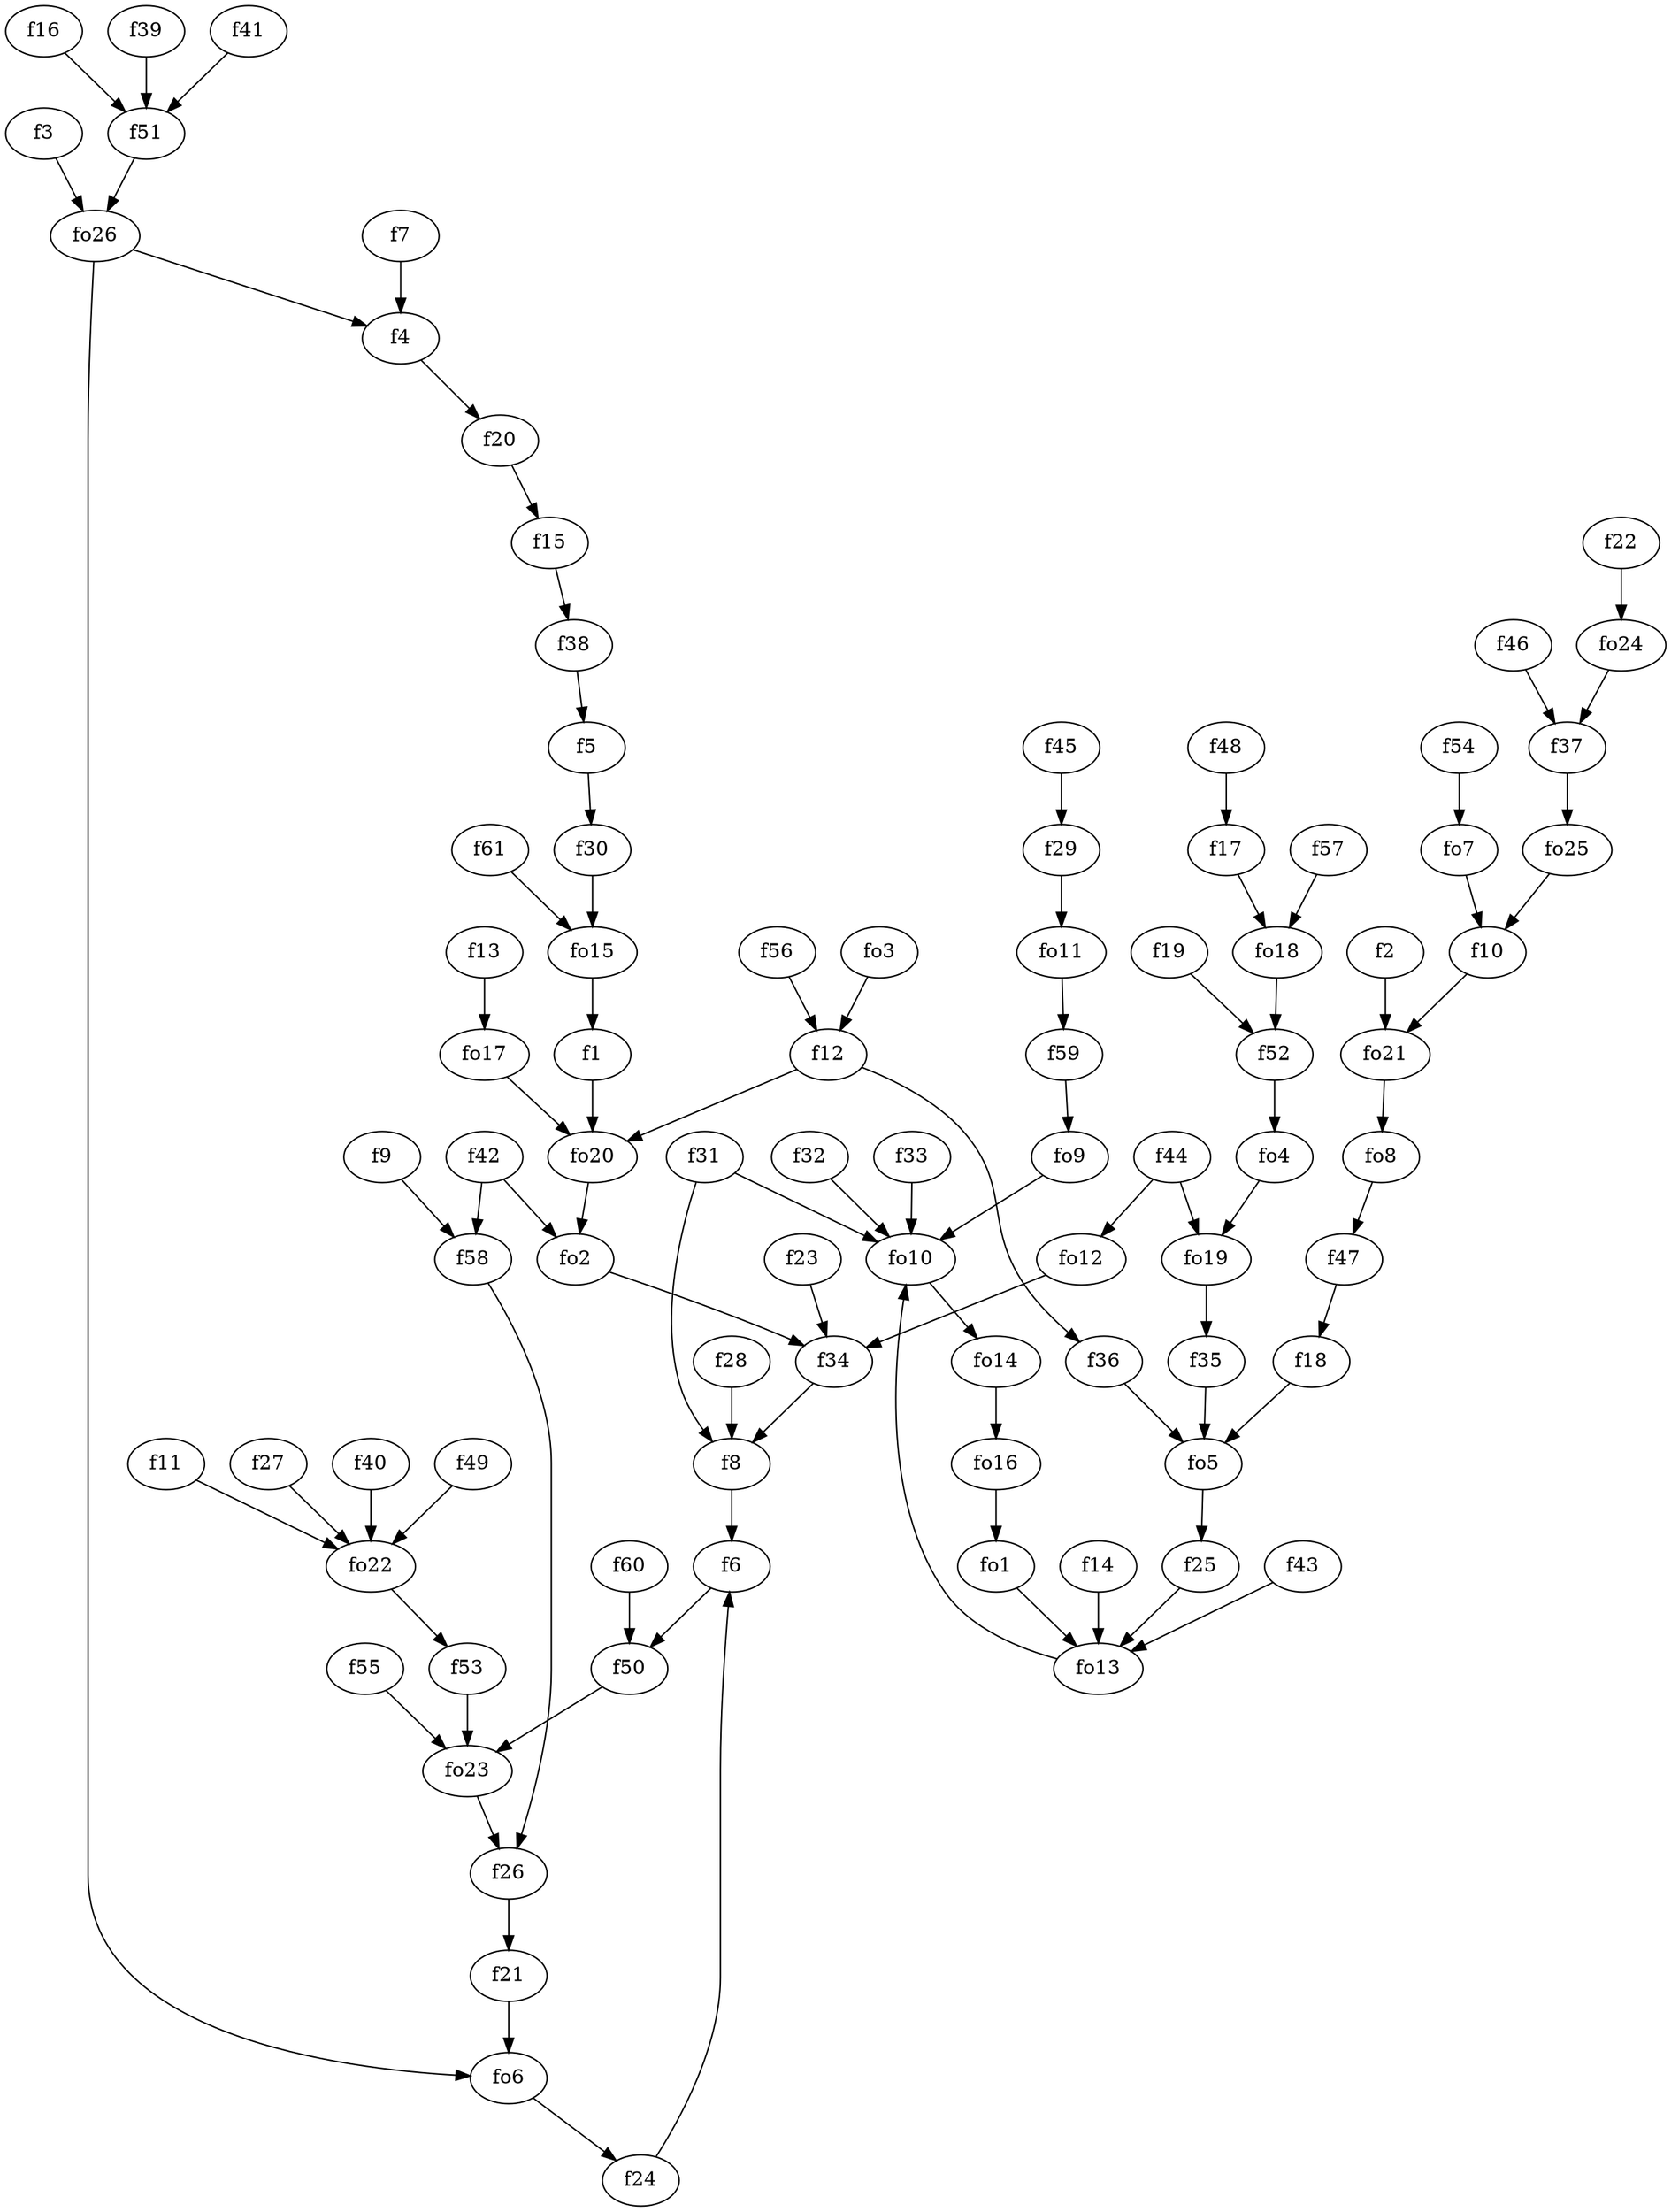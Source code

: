 strict digraph  {
f1;
f2;
f3;
f4;
f5;
f6;
f7;
f8;
f9;
f10;
f11;
f12;
f13;
f14;
f15;
f16;
f17;
f18;
f19;
f20;
f21;
f22;
f23;
f24;
f25;
f26;
f27;
f28;
f29;
f30;
f31;
f32;
f33;
f34;
f35;
f36;
f37;
f38;
f39;
f40;
f41;
f42;
f43;
f44;
f45;
f46;
f47;
f48;
f49;
f50;
f51;
f52;
f53;
f54;
f55;
f56;
f57;
f58;
f59;
f60;
f61;
fo1;
fo2;
fo3;
fo4;
fo5;
fo6;
fo7;
fo8;
fo9;
fo10;
fo11;
fo12;
fo13;
fo14;
fo15;
fo16;
fo17;
fo18;
fo19;
fo20;
fo21;
fo22;
fo23;
fo24;
fo25;
fo26;
f1 -> fo20  [weight=2];
f2 -> fo21  [weight=2];
f3 -> fo26  [weight=2];
f4 -> f20  [weight=2];
f5 -> f30  [weight=2];
f6 -> f50  [weight=2];
f7 -> f4  [weight=2];
f8 -> f6  [weight=2];
f9 -> f58  [weight=2];
f10 -> fo21  [weight=2];
f11 -> fo22  [weight=2];
f12 -> f36  [weight=2];
f12 -> fo20  [weight=2];
f13 -> fo17  [weight=2];
f14 -> fo13  [weight=2];
f15 -> f38  [weight=2];
f16 -> f51  [weight=2];
f17 -> fo18  [weight=2];
f18 -> fo5  [weight=2];
f19 -> f52  [weight=2];
f20 -> f15  [weight=2];
f21 -> fo6  [weight=2];
f22 -> fo24  [weight=2];
f23 -> f34  [weight=2];
f24 -> f6  [weight=2];
f25 -> fo13  [weight=2];
f26 -> f21  [weight=2];
f27 -> fo22  [weight=2];
f28 -> f8  [weight=2];
f29 -> fo11  [weight=2];
f30 -> fo15  [weight=2];
f31 -> fo10  [weight=2];
f31 -> f8  [weight=2];
f32 -> fo10  [weight=2];
f33 -> fo10  [weight=2];
f34 -> f8  [weight=2];
f35 -> fo5  [weight=2];
f36 -> fo5  [weight=2];
f37 -> fo25  [weight=2];
f38 -> f5  [weight=2];
f39 -> f51  [weight=2];
f40 -> fo22  [weight=2];
f41 -> f51  [weight=2];
f42 -> f58  [weight=2];
f42 -> fo2  [weight=2];
f43 -> fo13  [weight=2];
f44 -> fo12  [weight=2];
f44 -> fo19  [weight=2];
f45 -> f29  [weight=2];
f46 -> f37  [weight=2];
f47 -> f18  [weight=2];
f48 -> f17  [weight=2];
f49 -> fo22  [weight=2];
f50 -> fo23  [weight=2];
f51 -> fo26  [weight=2];
f52 -> fo4  [weight=2];
f53 -> fo23  [weight=2];
f54 -> fo7  [weight=2];
f55 -> fo23  [weight=2];
f56 -> f12  [weight=2];
f57 -> fo18  [weight=2];
f58 -> f26  [weight=2];
f59 -> fo9  [weight=2];
f60 -> f50  [weight=2];
f61 -> fo15  [weight=2];
fo1 -> fo13  [weight=2];
fo2 -> f34  [weight=2];
fo3 -> f12  [weight=2];
fo4 -> fo19  [weight=2];
fo5 -> f25  [weight=2];
fo6 -> f24  [weight=2];
fo7 -> f10  [weight=2];
fo8 -> f47  [weight=2];
fo9 -> fo10  [weight=2];
fo10 -> fo14  [weight=2];
fo11 -> f59  [weight=2];
fo12 -> f34  [weight=2];
fo13 -> fo10  [weight=2];
fo14 -> fo16  [weight=2];
fo15 -> f1  [weight=2];
fo16 -> fo1  [weight=2];
fo17 -> fo20  [weight=2];
fo18 -> f52  [weight=2];
fo19 -> f35  [weight=2];
fo20 -> fo2  [weight=2];
fo21 -> fo8  [weight=2];
fo22 -> f53  [weight=2];
fo23 -> f26  [weight=2];
fo24 -> f37  [weight=2];
fo25 -> f10  [weight=2];
fo26 -> f4  [weight=2];
fo26 -> fo6  [weight=2];
}
